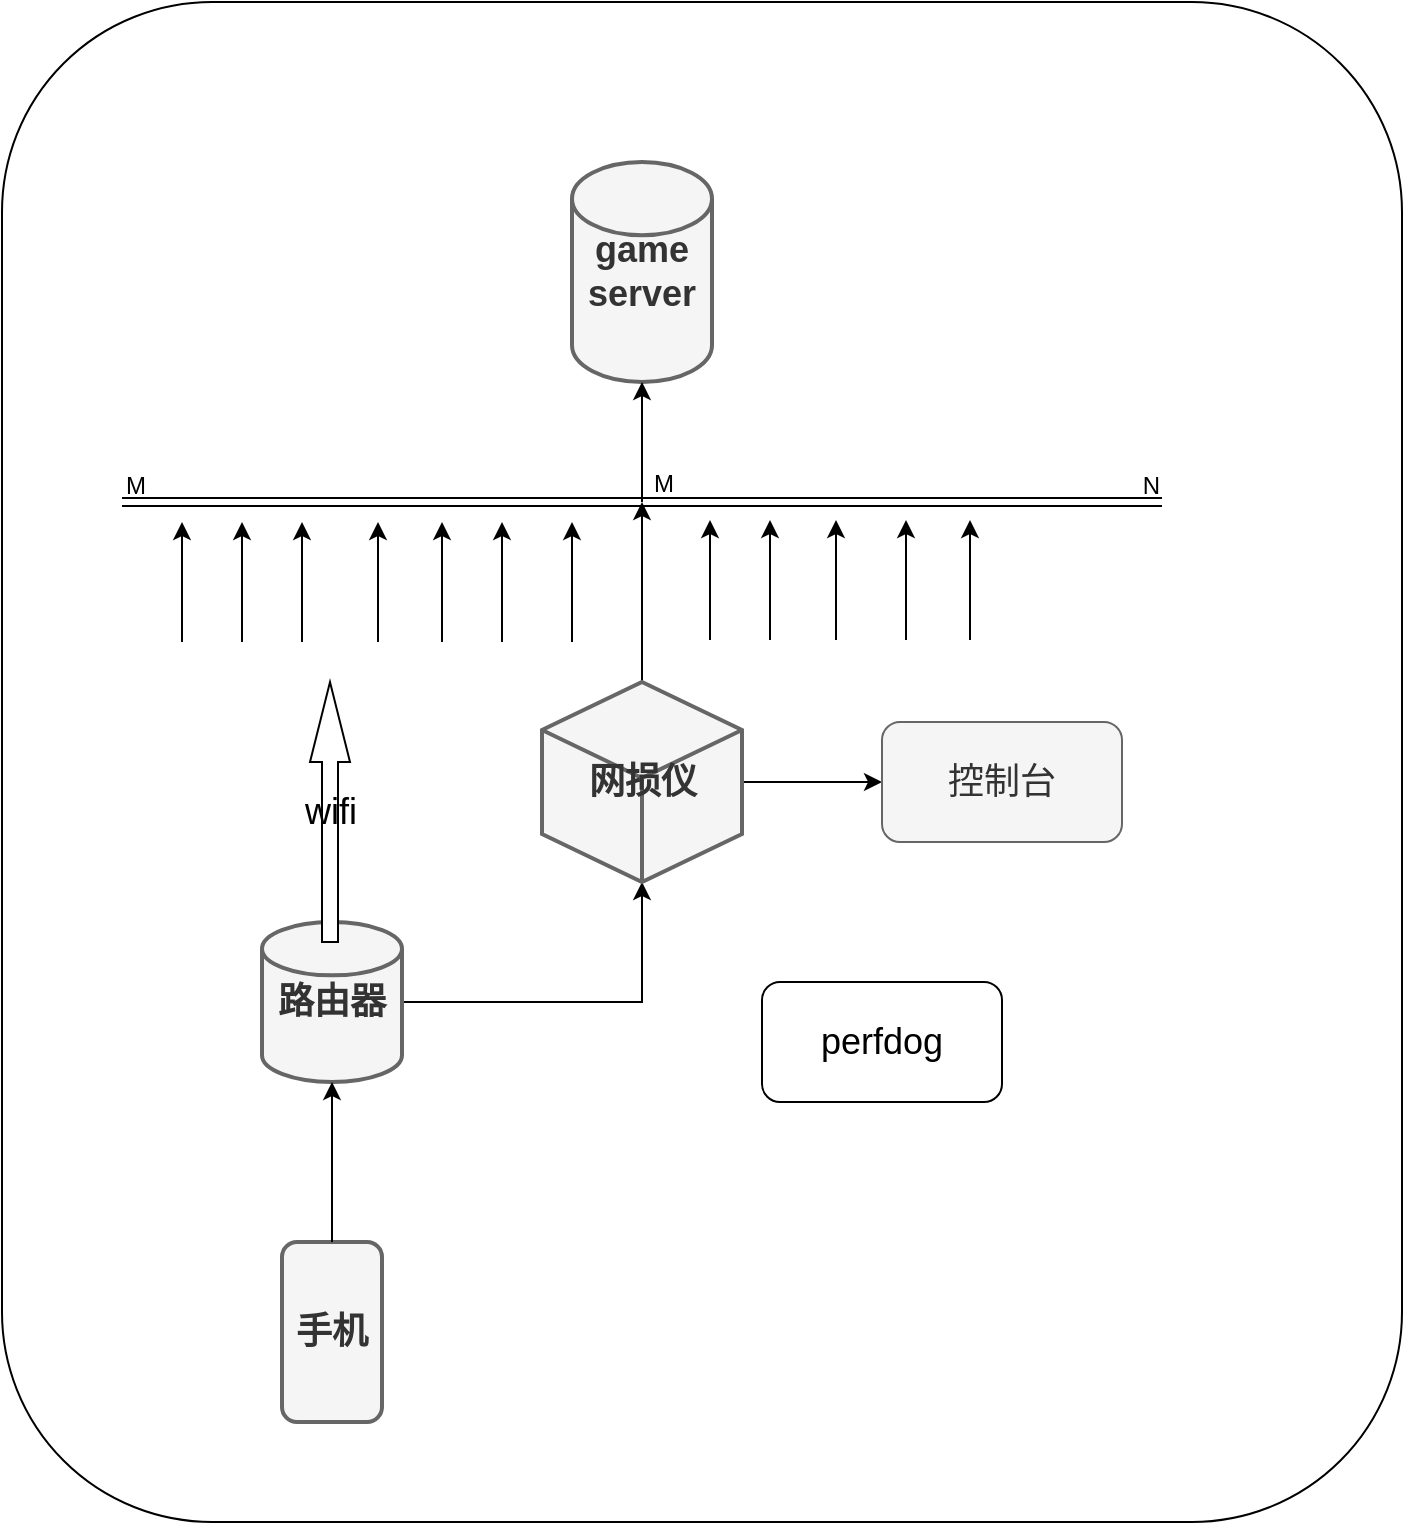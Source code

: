 <mxfile version="21.3.2" type="github">
  <diagram name="Page-1" id="sKeovkZOe7NUVcBdb_DG">
    <mxGraphModel dx="1314" dy="853" grid="1" gridSize="10" guides="1" tooltips="1" connect="1" arrows="1" fold="1" page="1" pageScale="1" pageWidth="850" pageHeight="1100" math="0" shadow="0">
      <root>
        <mxCell id="0" />
        <mxCell id="1" parent="0" />
        <mxCell id="VqD7BTYmIf6rzseSs0lO-51" value="" style="rounded=1;whiteSpace=wrap;html=1;" vertex="1" parent="1">
          <mxGeometry x="20" y="260" width="700" height="760" as="geometry" />
        </mxCell>
        <mxCell id="VqD7BTYmIf6rzseSs0lO-15" style="edgeStyle=orthogonalEdgeStyle;rounded=0;orthogonalLoop=1;jettySize=auto;html=1;" edge="1" parent="1" source="VqD7BTYmIf6rzseSs0lO-1" target="VqD7BTYmIf6rzseSs0lO-2">
          <mxGeometry relative="1" as="geometry" />
        </mxCell>
        <mxCell id="VqD7BTYmIf6rzseSs0lO-1" value="&lt;font style=&quot;font-size: 18px;&quot;&gt;&lt;b&gt;路由器&lt;/b&gt;&lt;/font&gt;" style="strokeWidth=2;html=1;shape=mxgraph.flowchart.database;whiteSpace=wrap;fillColor=#f5f5f5;fontColor=#333333;strokeColor=#666666;" vertex="1" parent="1">
          <mxGeometry x="150" y="720" width="70" height="80" as="geometry" />
        </mxCell>
        <mxCell id="VqD7BTYmIf6rzseSs0lO-17" style="edgeStyle=orthogonalEdgeStyle;rounded=0;orthogonalLoop=1;jettySize=auto;html=1;" edge="1" parent="1" source="VqD7BTYmIf6rzseSs0lO-2">
          <mxGeometry relative="1" as="geometry">
            <mxPoint x="340" y="510" as="targetPoint" />
          </mxGeometry>
        </mxCell>
        <mxCell id="VqD7BTYmIf6rzseSs0lO-25" style="edgeStyle=orthogonalEdgeStyle;rounded=0;orthogonalLoop=1;jettySize=auto;html=1;" edge="1" parent="1" source="VqD7BTYmIf6rzseSs0lO-2" target="VqD7BTYmIf6rzseSs0lO-24">
          <mxGeometry relative="1" as="geometry" />
        </mxCell>
        <mxCell id="VqD7BTYmIf6rzseSs0lO-2" value="&lt;font style=&quot;font-size: 18px;&quot;&gt;&lt;b&gt;网损仪&lt;/b&gt;&lt;/font&gt;" style="html=1;shape=mxgraph.basic.isocube;isoAngle=15;strokeWidth=2;fillColor=#f5f5f5;strokeColor=#666666;fontColor=#333333;" vertex="1" parent="1">
          <mxGeometry x="290" y="600" width="100" height="100" as="geometry" />
        </mxCell>
        <mxCell id="VqD7BTYmIf6rzseSs0lO-13" value="&lt;font style=&quot;font-size: 18px;&quot;&gt;&lt;b&gt;手机&lt;br&gt;&lt;/b&gt;&lt;/font&gt;" style="rounded=1;whiteSpace=wrap;html=1;strokeWidth=2;fillColor=#f5f5f5;fontColor=#333333;strokeColor=#666666;" vertex="1" parent="1">
          <mxGeometry x="160" y="880" width="50" height="90" as="geometry" />
        </mxCell>
        <mxCell id="VqD7BTYmIf6rzseSs0lO-14" value="" style="endArrow=classic;html=1;rounded=0;exitX=0.5;exitY=0;exitDx=0;exitDy=0;entryX=0.5;entryY=1;entryDx=0;entryDy=0;entryPerimeter=0;" edge="1" parent="1" source="VqD7BTYmIf6rzseSs0lO-13" target="VqD7BTYmIf6rzseSs0lO-1">
          <mxGeometry width="50" height="50" relative="1" as="geometry">
            <mxPoint x="400" y="720" as="sourcePoint" />
            <mxPoint x="450" y="670" as="targetPoint" />
          </mxGeometry>
        </mxCell>
        <mxCell id="VqD7BTYmIf6rzseSs0lO-16" value="&lt;font style=&quot;font-size: 18px;&quot;&gt;wifi&lt;/font&gt;" style="html=1;shadow=0;dashed=0;align=center;verticalAlign=middle;shape=mxgraph.arrows2.arrow;dy=0.6;dx=40;direction=north;notch=0;" vertex="1" parent="1">
          <mxGeometry x="174" y="600" width="20" height="130" as="geometry" />
        </mxCell>
        <mxCell id="VqD7BTYmIf6rzseSs0lO-18" value="" style="shape=link;html=1;rounded=0;" edge="1" parent="1">
          <mxGeometry relative="1" as="geometry">
            <mxPoint x="80" y="510" as="sourcePoint" />
            <mxPoint x="600" y="510" as="targetPoint" />
          </mxGeometry>
        </mxCell>
        <mxCell id="VqD7BTYmIf6rzseSs0lO-19" value="M" style="resizable=0;html=1;whiteSpace=wrap;align=left;verticalAlign=bottom;" connectable="0" vertex="1" parent="VqD7BTYmIf6rzseSs0lO-18">
          <mxGeometry x="-1" relative="1" as="geometry" />
        </mxCell>
        <mxCell id="VqD7BTYmIf6rzseSs0lO-20" value="N" style="resizable=0;html=1;whiteSpace=wrap;align=right;verticalAlign=bottom;" connectable="0" vertex="1" parent="VqD7BTYmIf6rzseSs0lO-18">
          <mxGeometry x="1" relative="1" as="geometry" />
        </mxCell>
        <mxCell id="VqD7BTYmIf6rzseSs0lO-22" value="&lt;font style=&quot;font-size: 18px;&quot;&gt;&lt;b&gt;game server&lt;/b&gt;&lt;/font&gt;" style="strokeWidth=2;html=1;shape=mxgraph.flowchart.database;whiteSpace=wrap;fillColor=#f5f5f5;fontColor=#333333;strokeColor=#666666;" vertex="1" parent="1">
          <mxGeometry x="305" y="340" width="70" height="110" as="geometry" />
        </mxCell>
        <mxCell id="VqD7BTYmIf6rzseSs0lO-23" value="" style="endArrow=classic;html=1;rounded=0;entryX=0.5;entryY=1;entryDx=0;entryDy=0;entryPerimeter=0;" edge="1" parent="1" target="VqD7BTYmIf6rzseSs0lO-22">
          <mxGeometry width="50" height="50" relative="1" as="geometry">
            <mxPoint x="340" y="510" as="sourcePoint" />
            <mxPoint x="450" y="670" as="targetPoint" />
          </mxGeometry>
        </mxCell>
        <mxCell id="VqD7BTYmIf6rzseSs0lO-24" value="&lt;font style=&quot;font-size: 18px;&quot;&gt;控制台&lt;/font&gt;" style="rounded=1;whiteSpace=wrap;html=1;fillColor=#f5f5f5;fontColor=#333333;strokeColor=#666666;" vertex="1" parent="1">
          <mxGeometry x="460" y="620" width="120" height="60" as="geometry" />
        </mxCell>
        <mxCell id="VqD7BTYmIf6rzseSs0lO-26" value="" style="endArrow=classic;html=1;rounded=0;" edge="1" parent="1">
          <mxGeometry width="50" height="50" relative="1" as="geometry">
            <mxPoint x="110" y="580" as="sourcePoint" />
            <mxPoint x="110" y="520" as="targetPoint" />
          </mxGeometry>
        </mxCell>
        <mxCell id="VqD7BTYmIf6rzseSs0lO-27" value="" style="endArrow=classic;html=1;rounded=0;" edge="1" parent="1">
          <mxGeometry width="50" height="50" relative="1" as="geometry">
            <mxPoint x="240" y="580" as="sourcePoint" />
            <mxPoint x="240" y="520" as="targetPoint" />
          </mxGeometry>
        </mxCell>
        <mxCell id="VqD7BTYmIf6rzseSs0lO-28" value="" style="endArrow=classic;html=1;rounded=0;" edge="1" parent="1">
          <mxGeometry width="50" height="50" relative="1" as="geometry">
            <mxPoint x="140" y="580" as="sourcePoint" />
            <mxPoint x="140" y="520" as="targetPoint" />
          </mxGeometry>
        </mxCell>
        <mxCell id="VqD7BTYmIf6rzseSs0lO-29" value="" style="endArrow=classic;html=1;rounded=0;" edge="1" parent="1">
          <mxGeometry width="50" height="50" relative="1" as="geometry">
            <mxPoint x="170" y="580" as="sourcePoint" />
            <mxPoint x="170" y="520" as="targetPoint" />
          </mxGeometry>
        </mxCell>
        <mxCell id="VqD7BTYmIf6rzseSs0lO-30" value="" style="endArrow=classic;html=1;rounded=0;" edge="1" parent="1">
          <mxGeometry width="50" height="50" relative="1" as="geometry">
            <mxPoint x="208" y="580" as="sourcePoint" />
            <mxPoint x="208" y="520" as="targetPoint" />
          </mxGeometry>
        </mxCell>
        <mxCell id="VqD7BTYmIf6rzseSs0lO-43" value="M" style="resizable=0;html=1;whiteSpace=wrap;align=left;verticalAlign=bottom;" connectable="0" vertex="1" parent="1">
          <mxGeometry x="344" y="509" as="geometry" />
        </mxCell>
        <mxCell id="VqD7BTYmIf6rzseSs0lO-44" value="" style="endArrow=classic;html=1;rounded=0;" edge="1" parent="1">
          <mxGeometry width="50" height="50" relative="1" as="geometry">
            <mxPoint x="374" y="579" as="sourcePoint" />
            <mxPoint x="374" y="519" as="targetPoint" />
          </mxGeometry>
        </mxCell>
        <mxCell id="VqD7BTYmIf6rzseSs0lO-45" value="" style="endArrow=classic;html=1;rounded=0;" edge="1" parent="1">
          <mxGeometry width="50" height="50" relative="1" as="geometry">
            <mxPoint x="504" y="579" as="sourcePoint" />
            <mxPoint x="504" y="519" as="targetPoint" />
          </mxGeometry>
        </mxCell>
        <mxCell id="VqD7BTYmIf6rzseSs0lO-46" value="" style="endArrow=classic;html=1;rounded=0;" edge="1" parent="1">
          <mxGeometry width="50" height="50" relative="1" as="geometry">
            <mxPoint x="404" y="579" as="sourcePoint" />
            <mxPoint x="404" y="519" as="targetPoint" />
          </mxGeometry>
        </mxCell>
        <mxCell id="VqD7BTYmIf6rzseSs0lO-47" value="" style="endArrow=classic;html=1;rounded=0;" edge="1" parent="1">
          <mxGeometry width="50" height="50" relative="1" as="geometry">
            <mxPoint x="437" y="579" as="sourcePoint" />
            <mxPoint x="437" y="519" as="targetPoint" />
          </mxGeometry>
        </mxCell>
        <mxCell id="VqD7BTYmIf6rzseSs0lO-48" value="" style="endArrow=classic;html=1;rounded=0;" edge="1" parent="1">
          <mxGeometry width="50" height="50" relative="1" as="geometry">
            <mxPoint x="472" y="579" as="sourcePoint" />
            <mxPoint x="472" y="519" as="targetPoint" />
          </mxGeometry>
        </mxCell>
        <mxCell id="VqD7BTYmIf6rzseSs0lO-49" value="" style="endArrow=classic;html=1;rounded=0;" edge="1" parent="1">
          <mxGeometry width="50" height="50" relative="1" as="geometry">
            <mxPoint x="270" y="580" as="sourcePoint" />
            <mxPoint x="270" y="520" as="targetPoint" />
          </mxGeometry>
        </mxCell>
        <mxCell id="VqD7BTYmIf6rzseSs0lO-50" value="" style="endArrow=classic;html=1;rounded=0;" edge="1" parent="1">
          <mxGeometry width="50" height="50" relative="1" as="geometry">
            <mxPoint x="305" y="580" as="sourcePoint" />
            <mxPoint x="305" y="520" as="targetPoint" />
          </mxGeometry>
        </mxCell>
        <mxCell id="VqD7BTYmIf6rzseSs0lO-52" value="&lt;font style=&quot;font-size: 18px;&quot;&gt;perfdog&lt;/font&gt;" style="rounded=1;whiteSpace=wrap;html=1;" vertex="1" parent="1">
          <mxGeometry x="400" y="750" width="120" height="60" as="geometry" />
        </mxCell>
      </root>
    </mxGraphModel>
  </diagram>
</mxfile>
